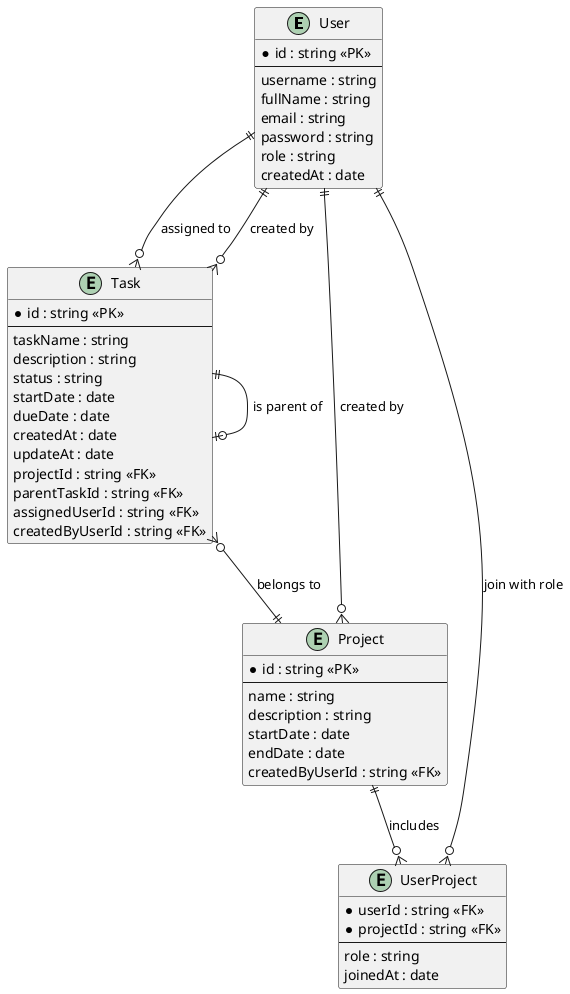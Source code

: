 @startuml
entity "User" as user {
    * id : string <<PK>>
    --
    username : string
    fullName : string
    email : string
    password : string
    role : string
    createdAt : date
}

entity "Task" as task {
    * id : string <<PK>>
    --
    taskName : string
    description : string
    status : string
    startDate : date
    dueDate : date
    createdAt : date
    updateAt : date
    projectId : string <<FK>>
    parentTaskId : string <<FK>>
    assignedUserId : string <<FK>>
    createdByUserId : string <<FK>>
}

entity "Project" as project {
    * id : string <<PK>>
    --
    name : string
    description : string
    startDate : date
    endDate : date
    createdByUserId : string <<FK>>
}

entity "UserProject" as userProject {
    * userId : string <<FK>>
    * projectId : string <<FK>>
    --
    role : string
    joinedAt : date
}

user ||--o{ userProject : "join with role"
project ||--o{ userProject : "includes"
user ||--o{ task : "assigned to"
user ||--o{ task : "created by"
task }o--|| project : "belongs to"
user ||--o{ project : "created by"
task ||--o| task : "is parent of"
@enduml 

